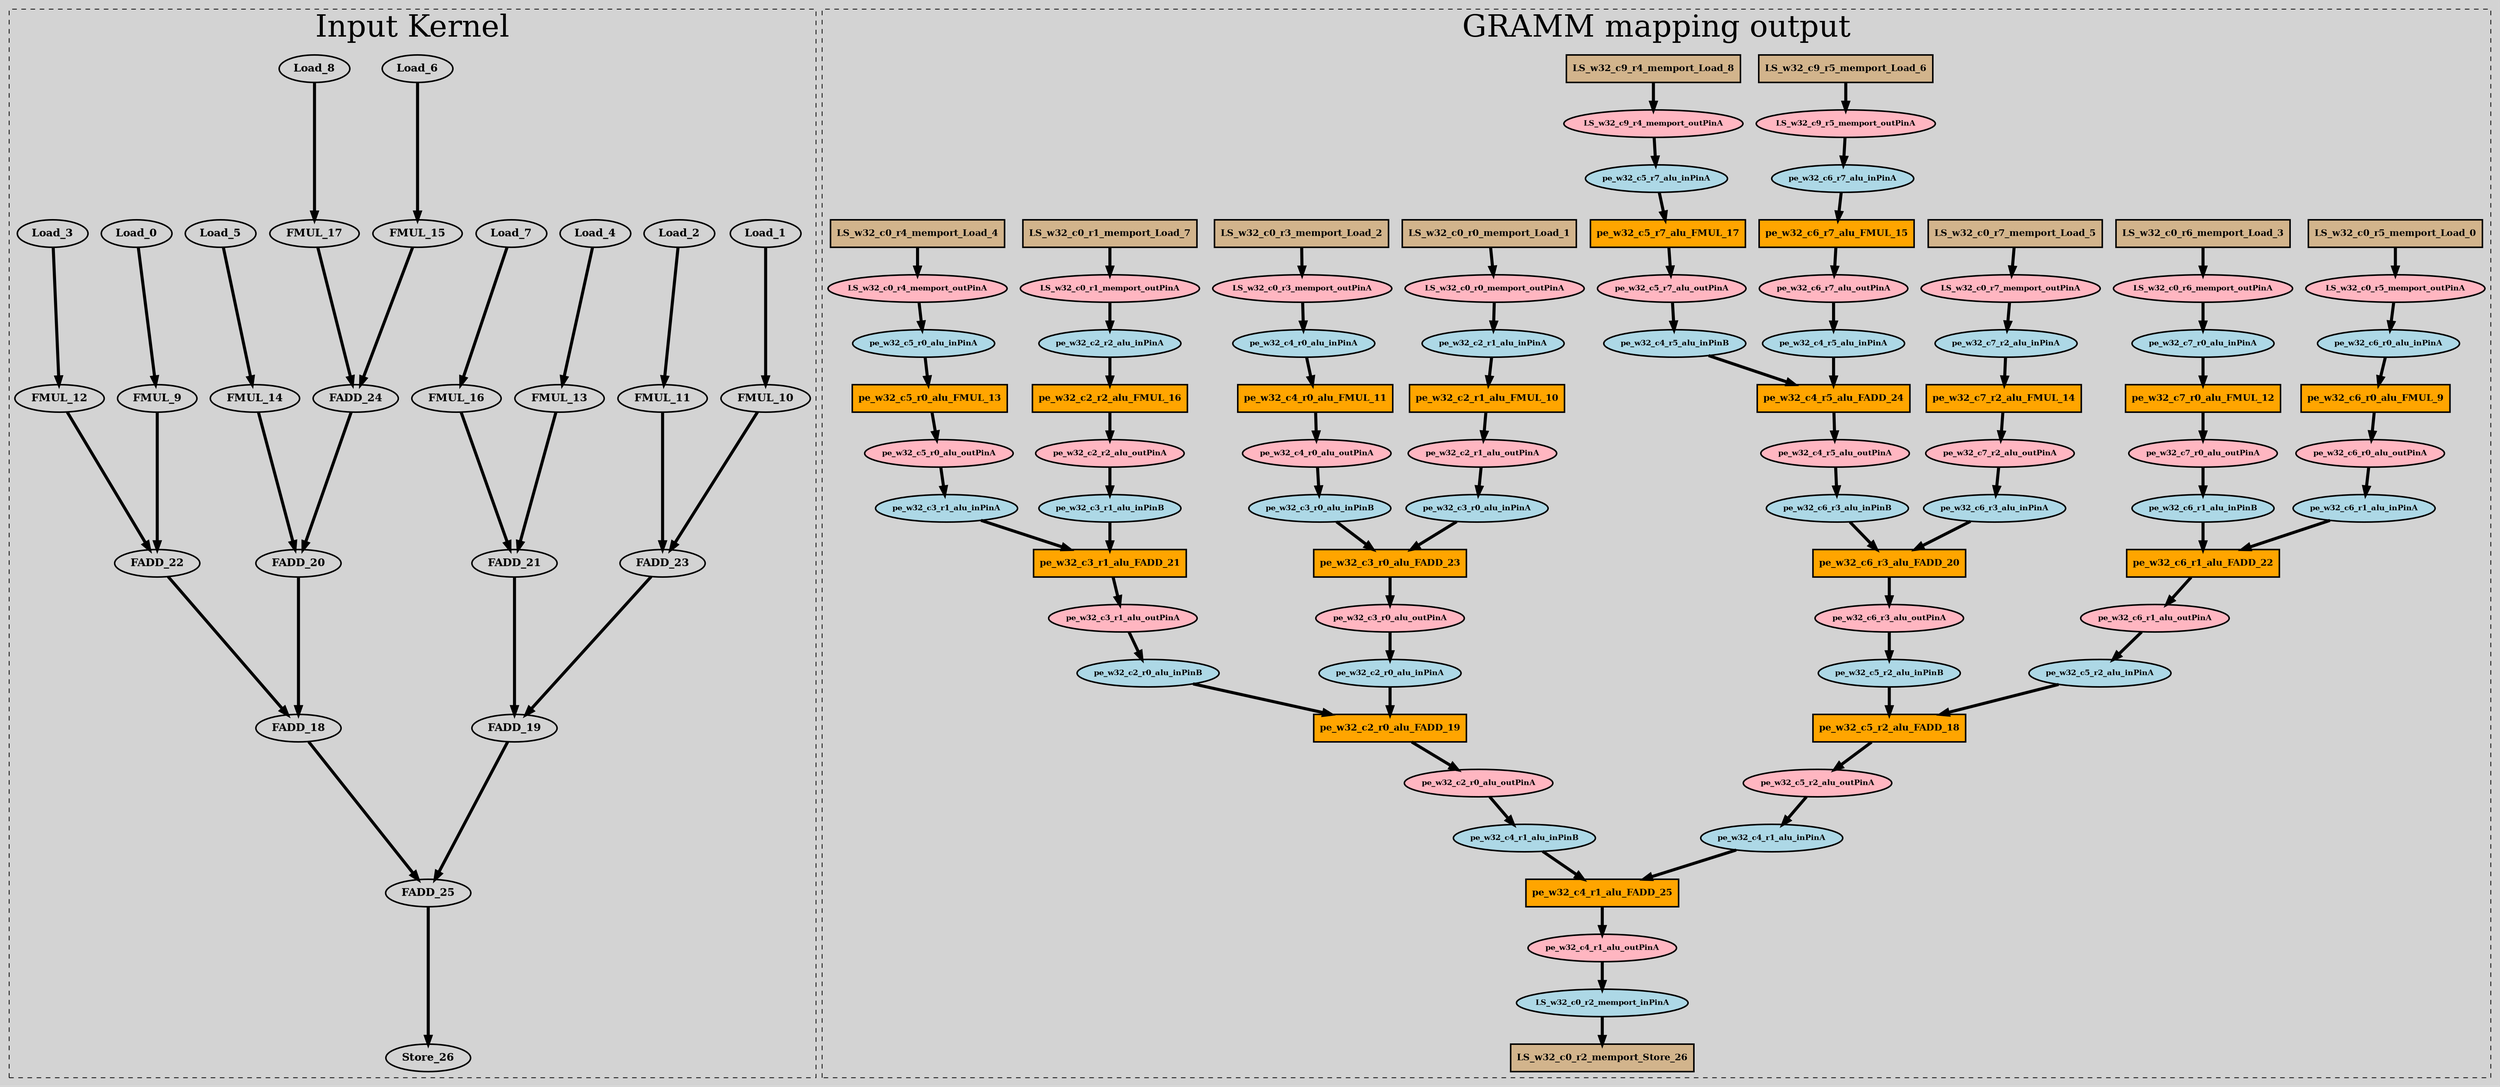 digraph {
graph [bgcolor=lightgray];
 node [style=filled, fontname="times-bold", penwidth=2];
 edge [penwidth=4]; 
 splines=true; rankdir=TB;
subgraph cluster_1 {
 label = "Input Kernel"; fontsize = 40; style=dashed; 
 edge [minlen=3]
FADD_18;
FADD_19;
FADD_20;
FADD_21;
FADD_22;
FADD_23;
FADD_24;
FADD_25;
FMUL_10;
FMUL_11;
FMUL_12;
FMUL_13;
FMUL_14;
FMUL_15;
FMUL_16;
FMUL_17;
FMUL_9;
Load_0;
Load_1;
Load_2;
Load_3;
Load_4;
Load_5;
Load_6;
Load_7;
Load_8;
Store_26;
  Load_0 -> FMUL_9;
  Load_1 -> FMUL_10;
  Load_2 -> FMUL_11;
  Load_3 -> FMUL_12;
  Load_4 -> FMUL_13;
  Load_5 -> FMUL_14;
  Load_6 -> FMUL_15;
  Load_7 -> FMUL_16;
  Load_8 -> FMUL_17;
  FMUL_9 -> FADD_22;
  FMUL_10 -> FADD_23;
  FMUL_11 -> FADD_23;
  FMUL_12 -> FADD_22;
  FMUL_13 -> FADD_21;
  FMUL_14 -> FADD_20;
  FMUL_15 -> FADD_24;
  FMUL_16 -> FADD_21;
  FMUL_17 -> FADD_24;
  FADD_25 -> Store_26;
  FADD_24 -> FADD_20;
  FADD_23 -> FADD_19;
  FADD_22 -> FADD_18;
  FADD_21 -> FADD_19;
  FADD_20 -> FADD_18;
  FADD_19 -> FADD_25;
  FADD_18 -> FADD_25;
}
subgraph cluster_0 {
 label = "GRAMM mapping output"; fontsize = 40; style=dashed;
LS_w32_c0_r0_memport_Load_1 [shape="rectangle" width=0.5 fontsize=12 fillcolor="#D2B48C"]
LS_w32_c0_r0_memport_Load_1 -> LS_w32_c0_r0_memport_outPinA
LS_w32_c0_r3_memport_outPinA [shape="oval" width=0.1 fontsize=10 fillcolor="#FFB6C1"]
LS_w32_c0_r4_memport_Load_4 [shape="rectangle" width=0.5 fontsize=12 fillcolor="#D2B48C"]
LS_w32_c0_r4_memport_Load_4 -> LS_w32_c0_r4_memport_outPinA
LS_w32_c0_r4_memport_outPinA [shape="oval" width=0.1 fontsize=10 fillcolor="#FFB6C1"]
LS_w32_c0_r5_memport_Load_0 [shape="rectangle" width=0.5 fontsize=12 fillcolor="#D2B48C"]
LS_w32_c0_r5_memport_Load_0 -> LS_w32_c0_r5_memport_outPinA
LS_w32_c0_r5_memport_outPinA [shape="oval" width=0.1 fontsize=10 fillcolor="#FFB6C1"]
LS_w32_c0_r6_memport_Load_3 [shape="rectangle" width=0.5 fontsize=12 fillcolor="#D2B48C"]
LS_w32_c0_r6_memport_Load_3 -> LS_w32_c0_r6_memport_outPinA
LS_w32_c0_r0_memport_outPinA [shape="oval" width=0.1 fontsize=10 fillcolor="#FFB6C1"]
LS_w32_c0_r6_memport_outPinA [shape="oval" width=0.1 fontsize=10 fillcolor="#FFB6C1"]
pe_w32_c2_r0_alu_FADD_19 [shape="rectangle" width=0.5 fontsize=12 fillcolor="#FFA500"]
pe_w32_c2_r0_alu_FADD_19 -> pe_w32_c2_r0_alu_outPinA
pe_w32_c2_r0_alu_inPinA -> pe_w32_c2_r0_alu_FADD_19
pe_w32_c2_r0_alu_inPinB -> pe_w32_c2_r0_alu_FADD_19
pe_w32_c2_r0_alu_inPinA [shape="oval" width=0.1 fontsize=10 fillcolor="#ADD8E6"]
pe_w32_c2_r0_alu_inPinB [shape="oval" width=0.1 fontsize=10 fillcolor="#ADD8E6"]
pe_w32_c2_r0_alu_outPinA [shape="oval" width=0.1 fontsize=10 fillcolor="#FFB6C1"]
LS_w32_c0_r7_memport_Load_5 [shape="rectangle" width=0.5 fontsize=12 fillcolor="#D2B48C"]
LS_w32_c0_r7_memport_Load_5 -> LS_w32_c0_r7_memport_outPinA
pe_w32_c2_r1_alu_FMUL_10 [shape="rectangle" width=0.5 fontsize=12 fillcolor="#FFA500"]
pe_w32_c2_r1_alu_FMUL_10 -> pe_w32_c2_r1_alu_outPinA
pe_w32_c2_r1_alu_inPinA -> pe_w32_c2_r1_alu_FMUL_10
pe_w32_c2_r1_alu_inPinA [shape="oval" width=0.1 fontsize=10 fillcolor="#ADD8E6"]
pe_w32_c2_r1_alu_outPinA [shape="oval" width=0.1 fontsize=10 fillcolor="#FFB6C1"]
LS_w32_c0_r7_memport_outPinA [shape="oval" width=0.1 fontsize=10 fillcolor="#FFB6C1"]
pe_w32_c2_r2_alu_FMUL_16 [shape="rectangle" width=0.5 fontsize=12 fillcolor="#FFA500"]
pe_w32_c2_r2_alu_FMUL_16 -> pe_w32_c2_r2_alu_outPinA
pe_w32_c2_r2_alu_inPinA -> pe_w32_c2_r2_alu_FMUL_16
pe_w32_c2_r2_alu_inPinA [shape="oval" width=0.1 fontsize=10 fillcolor="#ADD8E6"]
pe_w32_c2_r2_alu_outPinA [shape="oval" width=0.1 fontsize=10 fillcolor="#FFB6C1"]
LS_w32_c0_r1_memport_Load_7 [shape="rectangle" width=0.5 fontsize=12 fillcolor="#D2B48C"]
LS_w32_c0_r1_memport_Load_7 -> LS_w32_c0_r1_memport_outPinA
pe_w32_c3_r0_alu_FADD_23 [shape="rectangle" width=0.5 fontsize=12 fillcolor="#FFA500"]
pe_w32_c3_r0_alu_FADD_23 -> pe_w32_c3_r0_alu_outPinA
pe_w32_c3_r0_alu_inPinA -> pe_w32_c3_r0_alu_FADD_23
pe_w32_c3_r0_alu_inPinB -> pe_w32_c3_r0_alu_FADD_23
pe_w32_c3_r0_alu_inPinA [shape="oval" width=0.1 fontsize=10 fillcolor="#ADD8E6"]
pe_w32_c3_r0_alu_inPinB [shape="oval" width=0.1 fontsize=10 fillcolor="#ADD8E6"]
pe_w32_c3_r0_alu_outPinA [shape="oval" width=0.1 fontsize=10 fillcolor="#FFB6C1"]
LS_w32_c9_r4_memport_Load_8 [shape="rectangle" width=0.5 fontsize=12 fillcolor="#D2B48C"]
LS_w32_c9_r4_memport_Load_8 -> LS_w32_c9_r4_memport_outPinA
pe_w32_c3_r1_alu_FADD_21 [shape="rectangle" width=0.5 fontsize=12 fillcolor="#FFA500"]
pe_w32_c3_r1_alu_FADD_21 -> pe_w32_c3_r1_alu_outPinA
pe_w32_c3_r1_alu_inPinA -> pe_w32_c3_r1_alu_FADD_21
pe_w32_c3_r1_alu_inPinB -> pe_w32_c3_r1_alu_FADD_21
pe_w32_c3_r1_alu_inPinA [shape="oval" width=0.1 fontsize=10 fillcolor="#ADD8E6"]
pe_w32_c3_r1_alu_inPinB [shape="oval" width=0.1 fontsize=10 fillcolor="#ADD8E6"]
pe_w32_c3_r1_alu_outPinA [shape="oval" width=0.1 fontsize=10 fillcolor="#FFB6C1"]
LS_w32_c9_r4_memport_outPinA [shape="oval" width=0.1 fontsize=10 fillcolor="#FFB6C1"]
LS_w32_c9_r5_memport_Load_6 [shape="rectangle" width=0.5 fontsize=12 fillcolor="#D2B48C"]
LS_w32_c9_r5_memport_Load_6 -> LS_w32_c9_r5_memport_outPinA
LS_w32_c9_r5_memport_outPinA [shape="oval" width=0.1 fontsize=10 fillcolor="#FFB6C1"]
pe_w32_c4_r0_alu_FMUL_11 [shape="rectangle" width=0.5 fontsize=12 fillcolor="#FFA500"]
pe_w32_c4_r0_alu_FMUL_11 -> pe_w32_c4_r0_alu_outPinA
pe_w32_c4_r0_alu_inPinA -> pe_w32_c4_r0_alu_FMUL_11
pe_w32_c4_r0_alu_inPinA [shape="oval" width=0.1 fontsize=10 fillcolor="#ADD8E6"]
pe_w32_c4_r0_alu_outPinA [shape="oval" width=0.1 fontsize=10 fillcolor="#FFB6C1"]
LS_w32_c0_r1_memport_outPinA [shape="oval" width=0.1 fontsize=10 fillcolor="#FFB6C1"]
pe_w32_c4_r1_alu_FADD_25 [shape="rectangle" width=0.5 fontsize=12 fillcolor="#FFA500"]
pe_w32_c4_r1_alu_FADD_25 -> pe_w32_c4_r1_alu_outPinA
pe_w32_c4_r1_alu_inPinA -> pe_w32_c4_r1_alu_FADD_25
pe_w32_c4_r1_alu_inPinB -> pe_w32_c4_r1_alu_FADD_25
pe_w32_c4_r1_alu_inPinA [shape="oval" width=0.1 fontsize=10 fillcolor="#ADD8E6"]
pe_w32_c4_r1_alu_inPinB [shape="oval" width=0.1 fontsize=10 fillcolor="#ADD8E6"]
pe_w32_c4_r1_alu_outPinA [shape="oval" width=0.1 fontsize=10 fillcolor="#FFB6C1"]
pe_w32_c4_r5_alu_FADD_24 [shape="rectangle" width=0.5 fontsize=12 fillcolor="#FFA500"]
pe_w32_c4_r5_alu_FADD_24 -> pe_w32_c4_r5_alu_outPinA
pe_w32_c4_r5_alu_inPinA -> pe_w32_c4_r5_alu_FADD_24
pe_w32_c4_r5_alu_inPinB -> pe_w32_c4_r5_alu_FADD_24
pe_w32_c4_r5_alu_inPinA [shape="oval" width=0.1 fontsize=10 fillcolor="#ADD8E6"]
pe_w32_c4_r5_alu_inPinB [shape="oval" width=0.1 fontsize=10 fillcolor="#ADD8E6"]
pe_w32_c4_r5_alu_outPinA [shape="oval" width=0.1 fontsize=10 fillcolor="#FFB6C1"]
LS_w32_c0_r2_memport_Store_26 [shape="rectangle" width=0.5 fontsize=12 fillcolor="#D2B48C"]
LS_w32_c0_r2_memport_inPinA -> LS_w32_c0_r2_memport_Store_26
pe_w32_c5_r0_alu_FMUL_13 [shape="rectangle" width=0.5 fontsize=12 fillcolor="#FFA500"]
pe_w32_c5_r0_alu_FMUL_13 -> pe_w32_c5_r0_alu_outPinA
pe_w32_c5_r0_alu_inPinA -> pe_w32_c5_r0_alu_FMUL_13
pe_w32_c5_r0_alu_inPinA [shape="oval" width=0.1 fontsize=10 fillcolor="#ADD8E6"]
pe_w32_c5_r0_alu_outPinA [shape="oval" width=0.1 fontsize=10 fillcolor="#FFB6C1"]
pe_w32_c5_r2_alu_FADD_18 [shape="rectangle" width=0.5 fontsize=12 fillcolor="#FFA500"]
pe_w32_c5_r2_alu_FADD_18 -> pe_w32_c5_r2_alu_outPinA
pe_w32_c5_r2_alu_inPinA -> pe_w32_c5_r2_alu_FADD_18
pe_w32_c5_r2_alu_inPinB -> pe_w32_c5_r2_alu_FADD_18
pe_w32_c5_r2_alu_inPinA [shape="oval" width=0.1 fontsize=10 fillcolor="#ADD8E6"]
pe_w32_c5_r2_alu_inPinB [shape="oval" width=0.1 fontsize=10 fillcolor="#ADD8E6"]
pe_w32_c5_r2_alu_outPinA [shape="oval" width=0.1 fontsize=10 fillcolor="#FFB6C1"]
LS_w32_c0_r2_memport_inPinA [shape="oval" width=0.1 fontsize=10 fillcolor="#ADD8E6"]
pe_w32_c5_r7_alu_FMUL_17 [shape="rectangle" width=0.5 fontsize=12 fillcolor="#FFA500"]
pe_w32_c5_r7_alu_FMUL_17 -> pe_w32_c5_r7_alu_outPinA
pe_w32_c5_r7_alu_inPinA -> pe_w32_c5_r7_alu_FMUL_17
pe_w32_c5_r7_alu_inPinA [shape="oval" width=0.1 fontsize=10 fillcolor="#ADD8E6"]
pe_w32_c5_r7_alu_outPinA [shape="oval" width=0.1 fontsize=10 fillcolor="#FFB6C1"]
pe_w32_c6_r0_alu_FMUL_9 [shape="rectangle" width=0.5 fontsize=12 fillcolor="#FFA500"]
pe_w32_c6_r0_alu_FMUL_9 -> pe_w32_c6_r0_alu_outPinA
pe_w32_c6_r0_alu_inPinA -> pe_w32_c6_r0_alu_FMUL_9
pe_w32_c6_r0_alu_inPinA [shape="oval" width=0.1 fontsize=10 fillcolor="#ADD8E6"]
pe_w32_c6_r0_alu_outPinA [shape="oval" width=0.1 fontsize=10 fillcolor="#FFB6C1"]
pe_w32_c6_r1_alu_FADD_22 [shape="rectangle" width=0.5 fontsize=12 fillcolor="#FFA500"]
pe_w32_c6_r1_alu_FADD_22 -> pe_w32_c6_r1_alu_outPinA
pe_w32_c6_r1_alu_inPinA -> pe_w32_c6_r1_alu_FADD_22
pe_w32_c6_r1_alu_inPinB -> pe_w32_c6_r1_alu_FADD_22
pe_w32_c6_r1_alu_inPinA [shape="oval" width=0.1 fontsize=10 fillcolor="#ADD8E6"]
pe_w32_c6_r1_alu_inPinB [shape="oval" width=0.1 fontsize=10 fillcolor="#ADD8E6"]
pe_w32_c6_r1_alu_outPinA [shape="oval" width=0.1 fontsize=10 fillcolor="#FFB6C1"]
pe_w32_c6_r3_alu_FADD_20 [shape="rectangle" width=0.5 fontsize=12 fillcolor="#FFA500"]
pe_w32_c6_r3_alu_FADD_20 -> pe_w32_c6_r3_alu_outPinA
pe_w32_c6_r3_alu_inPinA -> pe_w32_c6_r3_alu_FADD_20
pe_w32_c6_r3_alu_inPinB -> pe_w32_c6_r3_alu_FADD_20
pe_w32_c6_r3_alu_inPinA [shape="oval" width=0.1 fontsize=10 fillcolor="#ADD8E6"]
pe_w32_c6_r3_alu_inPinB [shape="oval" width=0.1 fontsize=10 fillcolor="#ADD8E6"]
pe_w32_c6_r3_alu_outPinA [shape="oval" width=0.1 fontsize=10 fillcolor="#FFB6C1"]
LS_w32_c0_r3_memport_Load_2 [shape="rectangle" width=0.5 fontsize=12 fillcolor="#D2B48C"]
LS_w32_c0_r3_memport_Load_2 -> LS_w32_c0_r3_memport_outPinA
pe_w32_c6_r7_alu_FMUL_15 [shape="rectangle" width=0.5 fontsize=12 fillcolor="#FFA500"]
pe_w32_c6_r7_alu_FMUL_15 -> pe_w32_c6_r7_alu_outPinA
pe_w32_c6_r7_alu_inPinA -> pe_w32_c6_r7_alu_FMUL_15
pe_w32_c6_r7_alu_inPinA [shape="oval" width=0.1 fontsize=10 fillcolor="#ADD8E6"]
pe_w32_c6_r7_alu_outPinA [shape="oval" width=0.1 fontsize=10 fillcolor="#FFB6C1"]
pe_w32_c7_r0_alu_FMUL_12 [shape="rectangle" width=0.5 fontsize=12 fillcolor="#FFA500"]
pe_w32_c7_r0_alu_FMUL_12 -> pe_w32_c7_r0_alu_outPinA
pe_w32_c7_r0_alu_inPinA -> pe_w32_c7_r0_alu_FMUL_12
pe_w32_c7_r0_alu_inPinA [shape="oval" width=0.1 fontsize=10 fillcolor="#ADD8E6"]
pe_w32_c7_r0_alu_outPinA [shape="oval" width=0.1 fontsize=10 fillcolor="#FFB6C1"]
pe_w32_c7_r2_alu_FMUL_14 [shape="rectangle" width=0.5 fontsize=12 fillcolor="#FFA500"]
pe_w32_c7_r2_alu_FMUL_14 -> pe_w32_c7_r2_alu_outPinA
pe_w32_c7_r2_alu_inPinA -> pe_w32_c7_r2_alu_FMUL_14
pe_w32_c7_r2_alu_inPinA [shape="oval" width=0.1 fontsize=10 fillcolor="#ADD8E6"]
pe_w32_c7_r2_alu_outPinA [shape="oval" width=0.1 fontsize=10 fillcolor="#FFB6C1"]
pe_w32_c5_r2_alu_outPinA -> pe_w32_c4_r1_alu_inPinA
pe_w32_c2_r0_alu_outPinA -> pe_w32_c4_r1_alu_inPinB
pe_w32_c6_r3_alu_outPinA -> pe_w32_c5_r2_alu_inPinB
pe_w32_c3_r1_alu_outPinA -> pe_w32_c2_r0_alu_inPinB
pe_w32_c6_r1_alu_outPinA -> pe_w32_c5_r2_alu_inPinA
pe_w32_c3_r0_alu_outPinA -> pe_w32_c2_r0_alu_inPinA
pe_w32_c4_r5_alu_outPinA -> pe_w32_c6_r3_alu_inPinB
pe_w32_c4_r1_alu_outPinA -> LS_w32_c0_r2_memport_inPinA
pe_w32_c2_r1_alu_outPinA -> pe_w32_c3_r0_alu_inPinA
pe_w32_c4_r0_alu_outPinA -> pe_w32_c3_r0_alu_inPinB
pe_w32_c7_r0_alu_outPinA -> pe_w32_c6_r1_alu_inPinB
pe_w32_c5_r0_alu_outPinA -> pe_w32_c3_r1_alu_inPinA
pe_w32_c7_r2_alu_outPinA -> pe_w32_c6_r3_alu_inPinA
pe_w32_c6_r7_alu_outPinA -> pe_w32_c4_r5_alu_inPinA
pe_w32_c2_r2_alu_outPinA -> pe_w32_c3_r1_alu_inPinB
pe_w32_c5_r7_alu_outPinA -> pe_w32_c4_r5_alu_inPinB
pe_w32_c6_r0_alu_outPinA -> pe_w32_c6_r1_alu_inPinA
LS_w32_c0_r5_memport_outPinA -> pe_w32_c6_r0_alu_inPinA
LS_w32_c0_r0_memport_outPinA -> pe_w32_c2_r1_alu_inPinA
LS_w32_c0_r3_memport_outPinA -> pe_w32_c4_r0_alu_inPinA
LS_w32_c0_r6_memport_outPinA -> pe_w32_c7_r0_alu_inPinA
LS_w32_c0_r4_memport_outPinA -> pe_w32_c5_r0_alu_inPinA
LS_w32_c0_r7_memport_outPinA -> pe_w32_c7_r2_alu_inPinA
LS_w32_c9_r5_memport_outPinA -> pe_w32_c6_r7_alu_inPinA
LS_w32_c0_r1_memport_outPinA -> pe_w32_c2_r2_alu_inPinA
LS_w32_c9_r4_memport_outPinA -> pe_w32_c5_r7_alu_inPinA
}
}
